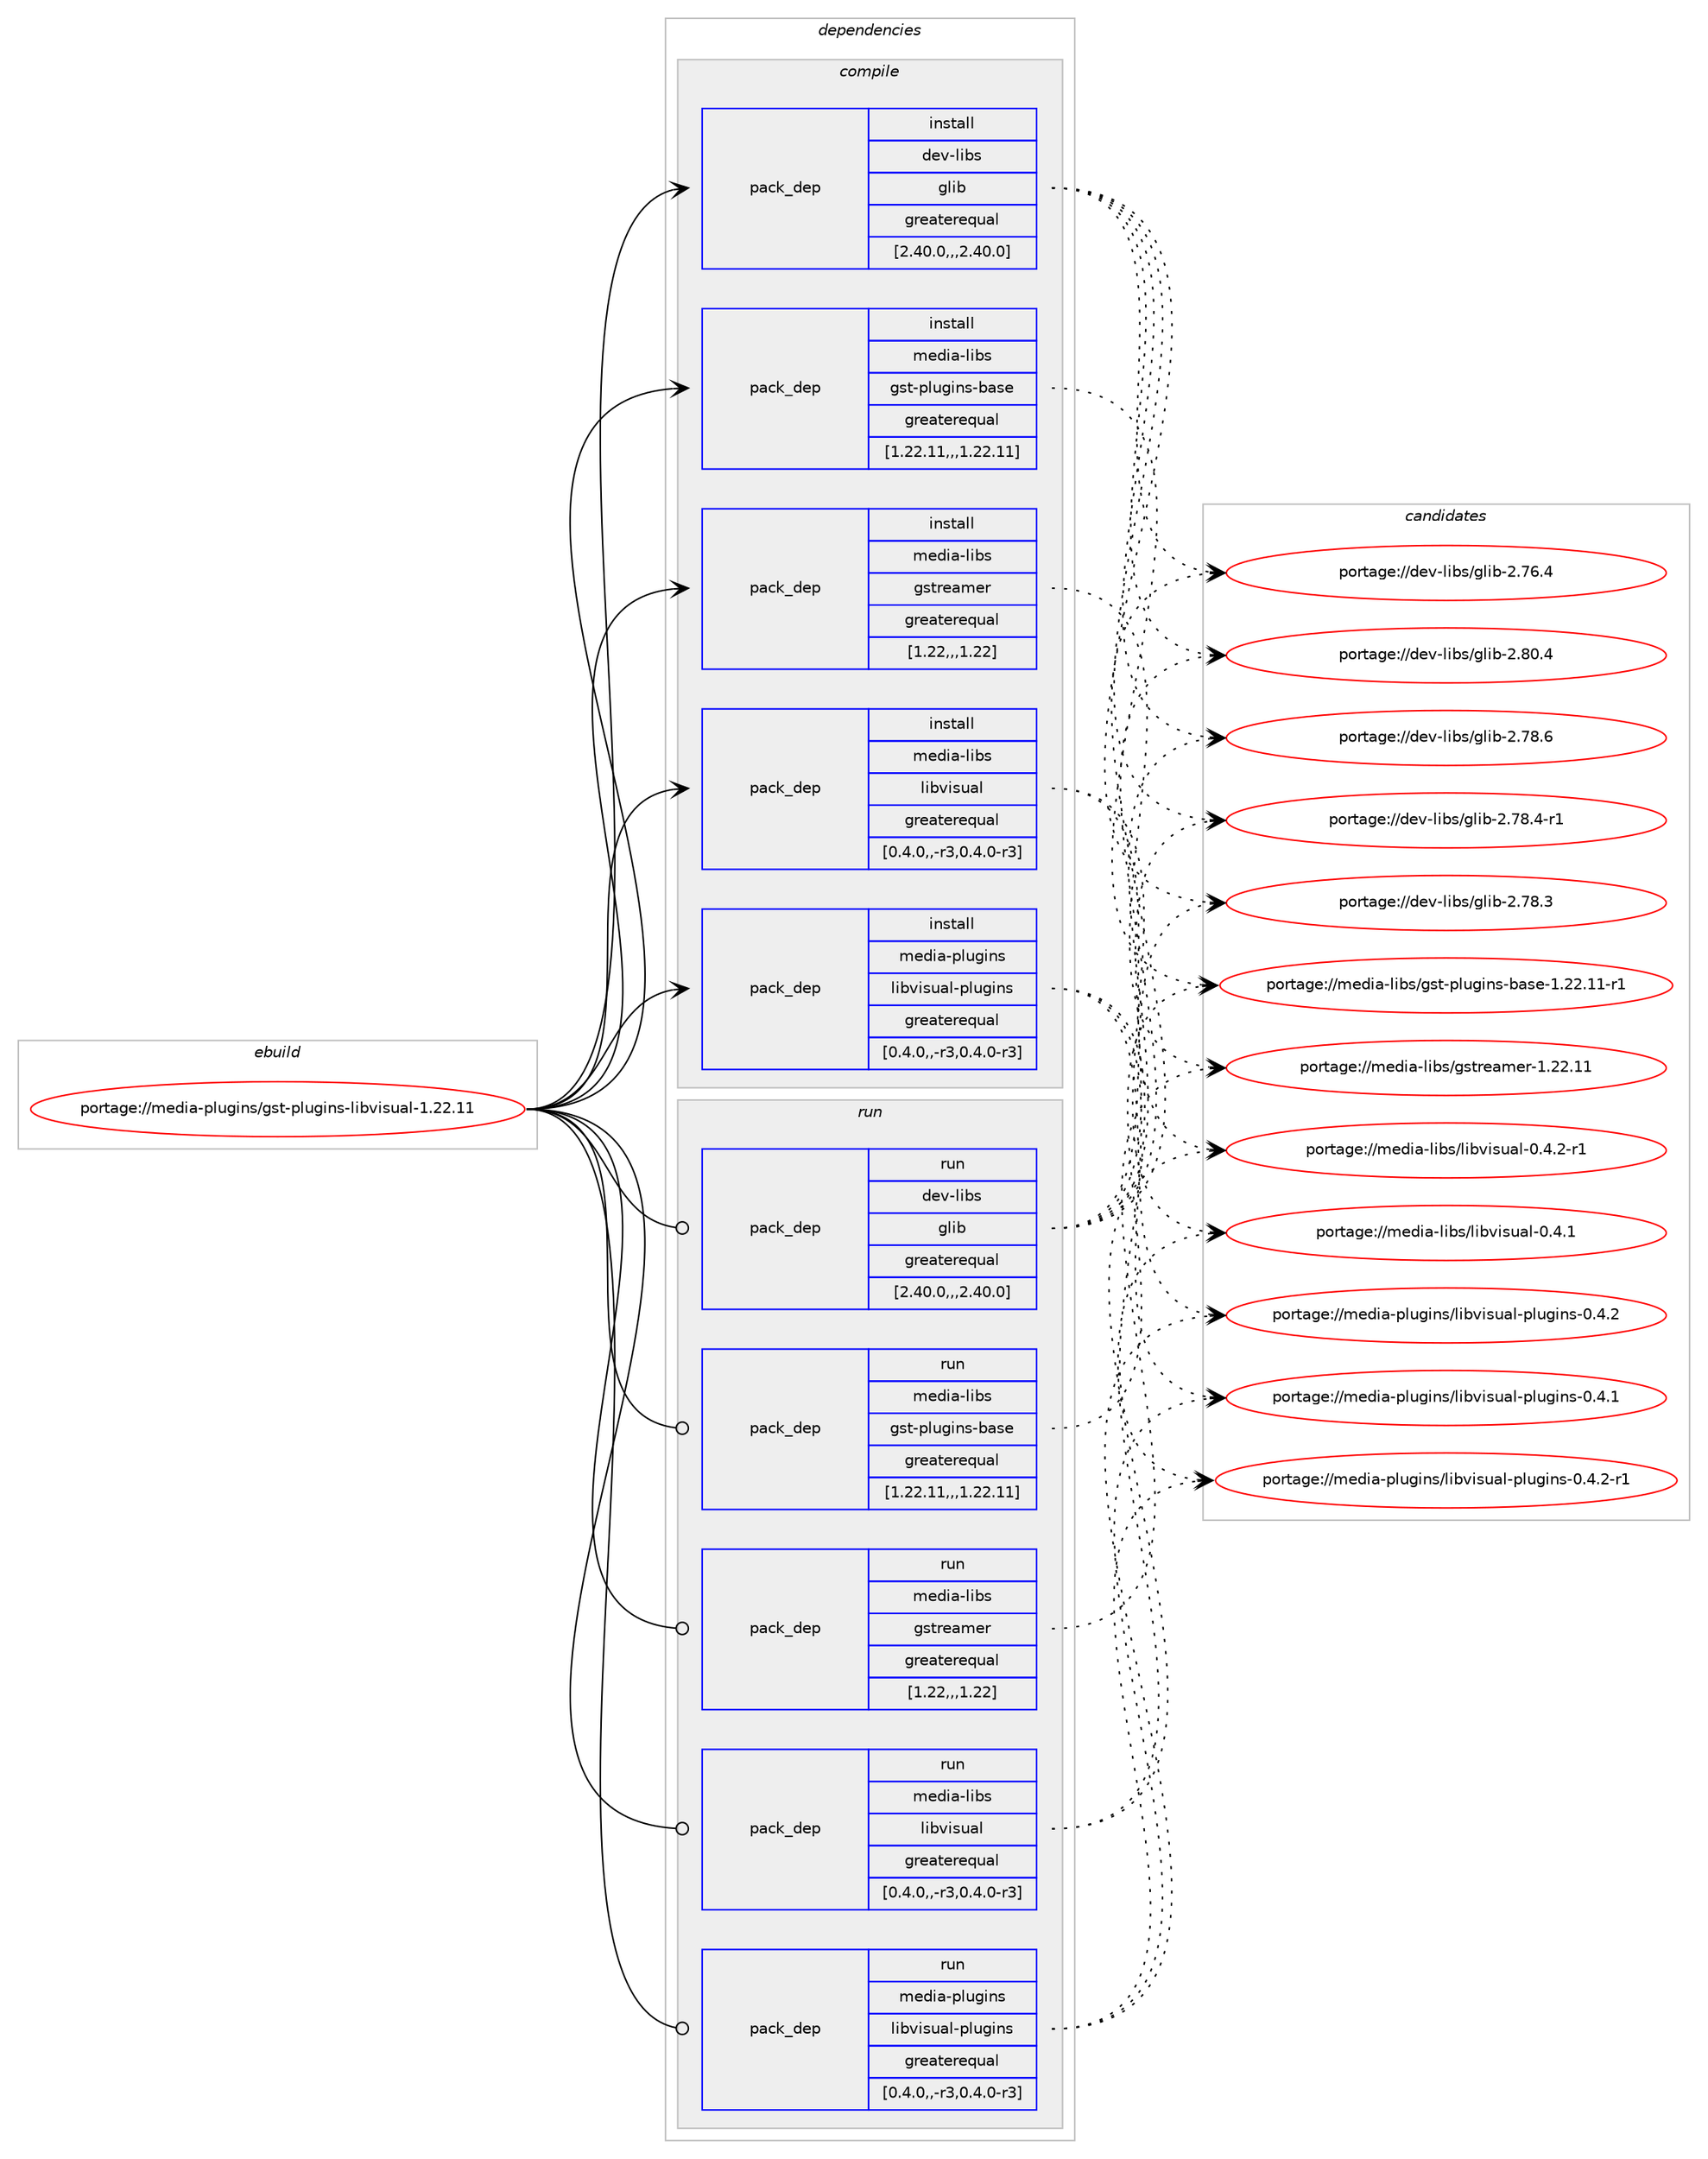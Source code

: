 digraph prolog {

# *************
# Graph options
# *************

newrank=true;
concentrate=true;
compound=true;
graph [rankdir=LR,fontname=Helvetica,fontsize=10,ranksep=1.5];#, ranksep=2.5, nodesep=0.2];
edge  [arrowhead=vee];
node  [fontname=Helvetica,fontsize=10];

# **********
# The ebuild
# **********

subgraph cluster_leftcol {
color=gray;
label=<<i>ebuild</i>>;
id [label="portage://media-plugins/gst-plugins-libvisual-1.22.11", color=red, width=4, href="../media-plugins/gst-plugins-libvisual-1.22.11.svg"];
}

# ****************
# The dependencies
# ****************

subgraph cluster_midcol {
color=gray;
label=<<i>dependencies</i>>;
subgraph cluster_compile {
fillcolor="#eeeeee";
style=filled;
label=<<i>compile</i>>;
subgraph pack600482 {
dependency818572 [label=<<TABLE BORDER="0" CELLBORDER="1" CELLSPACING="0" CELLPADDING="4" WIDTH="220"><TR><TD ROWSPAN="6" CELLPADDING="30">pack_dep</TD></TR><TR><TD WIDTH="110">install</TD></TR><TR><TD>dev-libs</TD></TR><TR><TD>glib</TD></TR><TR><TD>greaterequal</TD></TR><TR><TD>[2.40.0,,,2.40.0]</TD></TR></TABLE>>, shape=none, color=blue];
}
id:e -> dependency818572:w [weight=20,style="solid",arrowhead="vee"];
subgraph pack600483 {
dependency818573 [label=<<TABLE BORDER="0" CELLBORDER="1" CELLSPACING="0" CELLPADDING="4" WIDTH="220"><TR><TD ROWSPAN="6" CELLPADDING="30">pack_dep</TD></TR><TR><TD WIDTH="110">install</TD></TR><TR><TD>media-libs</TD></TR><TR><TD>gst-plugins-base</TD></TR><TR><TD>greaterequal</TD></TR><TR><TD>[1.22.11,,,1.22.11]</TD></TR></TABLE>>, shape=none, color=blue];
}
id:e -> dependency818573:w [weight=20,style="solid",arrowhead="vee"];
subgraph pack600484 {
dependency818574 [label=<<TABLE BORDER="0" CELLBORDER="1" CELLSPACING="0" CELLPADDING="4" WIDTH="220"><TR><TD ROWSPAN="6" CELLPADDING="30">pack_dep</TD></TR><TR><TD WIDTH="110">install</TD></TR><TR><TD>media-libs</TD></TR><TR><TD>gstreamer</TD></TR><TR><TD>greaterequal</TD></TR><TR><TD>[1.22,,,1.22]</TD></TR></TABLE>>, shape=none, color=blue];
}
id:e -> dependency818574:w [weight=20,style="solid",arrowhead="vee"];
subgraph pack600485 {
dependency818575 [label=<<TABLE BORDER="0" CELLBORDER="1" CELLSPACING="0" CELLPADDING="4" WIDTH="220"><TR><TD ROWSPAN="6" CELLPADDING="30">pack_dep</TD></TR><TR><TD WIDTH="110">install</TD></TR><TR><TD>media-libs</TD></TR><TR><TD>libvisual</TD></TR><TR><TD>greaterequal</TD></TR><TR><TD>[0.4.0,,-r3,0.4.0-r3]</TD></TR></TABLE>>, shape=none, color=blue];
}
id:e -> dependency818575:w [weight=20,style="solid",arrowhead="vee"];
subgraph pack600486 {
dependency818576 [label=<<TABLE BORDER="0" CELLBORDER="1" CELLSPACING="0" CELLPADDING="4" WIDTH="220"><TR><TD ROWSPAN="6" CELLPADDING="30">pack_dep</TD></TR><TR><TD WIDTH="110">install</TD></TR><TR><TD>media-plugins</TD></TR><TR><TD>libvisual-plugins</TD></TR><TR><TD>greaterequal</TD></TR><TR><TD>[0.4.0,,-r3,0.4.0-r3]</TD></TR></TABLE>>, shape=none, color=blue];
}
id:e -> dependency818576:w [weight=20,style="solid",arrowhead="vee"];
}
subgraph cluster_compileandrun {
fillcolor="#eeeeee";
style=filled;
label=<<i>compile and run</i>>;
}
subgraph cluster_run {
fillcolor="#eeeeee";
style=filled;
label=<<i>run</i>>;
subgraph pack600487 {
dependency818577 [label=<<TABLE BORDER="0" CELLBORDER="1" CELLSPACING="0" CELLPADDING="4" WIDTH="220"><TR><TD ROWSPAN="6" CELLPADDING="30">pack_dep</TD></TR><TR><TD WIDTH="110">run</TD></TR><TR><TD>dev-libs</TD></TR><TR><TD>glib</TD></TR><TR><TD>greaterequal</TD></TR><TR><TD>[2.40.0,,,2.40.0]</TD></TR></TABLE>>, shape=none, color=blue];
}
id:e -> dependency818577:w [weight=20,style="solid",arrowhead="odot"];
subgraph pack600488 {
dependency818578 [label=<<TABLE BORDER="0" CELLBORDER="1" CELLSPACING="0" CELLPADDING="4" WIDTH="220"><TR><TD ROWSPAN="6" CELLPADDING="30">pack_dep</TD></TR><TR><TD WIDTH="110">run</TD></TR><TR><TD>media-libs</TD></TR><TR><TD>gst-plugins-base</TD></TR><TR><TD>greaterequal</TD></TR><TR><TD>[1.22.11,,,1.22.11]</TD></TR></TABLE>>, shape=none, color=blue];
}
id:e -> dependency818578:w [weight=20,style="solid",arrowhead="odot"];
subgraph pack600489 {
dependency818579 [label=<<TABLE BORDER="0" CELLBORDER="1" CELLSPACING="0" CELLPADDING="4" WIDTH="220"><TR><TD ROWSPAN="6" CELLPADDING="30">pack_dep</TD></TR><TR><TD WIDTH="110">run</TD></TR><TR><TD>media-libs</TD></TR><TR><TD>gstreamer</TD></TR><TR><TD>greaterequal</TD></TR><TR><TD>[1.22,,,1.22]</TD></TR></TABLE>>, shape=none, color=blue];
}
id:e -> dependency818579:w [weight=20,style="solid",arrowhead="odot"];
subgraph pack600490 {
dependency818580 [label=<<TABLE BORDER="0" CELLBORDER="1" CELLSPACING="0" CELLPADDING="4" WIDTH="220"><TR><TD ROWSPAN="6" CELLPADDING="30">pack_dep</TD></TR><TR><TD WIDTH="110">run</TD></TR><TR><TD>media-libs</TD></TR><TR><TD>libvisual</TD></TR><TR><TD>greaterequal</TD></TR><TR><TD>[0.4.0,,-r3,0.4.0-r3]</TD></TR></TABLE>>, shape=none, color=blue];
}
id:e -> dependency818580:w [weight=20,style="solid",arrowhead="odot"];
subgraph pack600491 {
dependency818581 [label=<<TABLE BORDER="0" CELLBORDER="1" CELLSPACING="0" CELLPADDING="4" WIDTH="220"><TR><TD ROWSPAN="6" CELLPADDING="30">pack_dep</TD></TR><TR><TD WIDTH="110">run</TD></TR><TR><TD>media-plugins</TD></TR><TR><TD>libvisual-plugins</TD></TR><TR><TD>greaterequal</TD></TR><TR><TD>[0.4.0,,-r3,0.4.0-r3]</TD></TR></TABLE>>, shape=none, color=blue];
}
id:e -> dependency818581:w [weight=20,style="solid",arrowhead="odot"];
}
}

# **************
# The candidates
# **************

subgraph cluster_choices {
rank=same;
color=gray;
label=<<i>candidates</i>>;

subgraph choice600482 {
color=black;
nodesep=1;
choice1001011184510810598115471031081059845504656484652 [label="portage://dev-libs/glib-2.80.4", color=red, width=4,href="../dev-libs/glib-2.80.4.svg"];
choice1001011184510810598115471031081059845504655564654 [label="portage://dev-libs/glib-2.78.6", color=red, width=4,href="../dev-libs/glib-2.78.6.svg"];
choice10010111845108105981154710310810598455046555646524511449 [label="portage://dev-libs/glib-2.78.4-r1", color=red, width=4,href="../dev-libs/glib-2.78.4-r1.svg"];
choice1001011184510810598115471031081059845504655564651 [label="portage://dev-libs/glib-2.78.3", color=red, width=4,href="../dev-libs/glib-2.78.3.svg"];
choice1001011184510810598115471031081059845504655544652 [label="portage://dev-libs/glib-2.76.4", color=red, width=4,href="../dev-libs/glib-2.76.4.svg"];
dependency818572:e -> choice1001011184510810598115471031081059845504656484652:w [style=dotted,weight="100"];
dependency818572:e -> choice1001011184510810598115471031081059845504655564654:w [style=dotted,weight="100"];
dependency818572:e -> choice10010111845108105981154710310810598455046555646524511449:w [style=dotted,weight="100"];
dependency818572:e -> choice1001011184510810598115471031081059845504655564651:w [style=dotted,weight="100"];
dependency818572:e -> choice1001011184510810598115471031081059845504655544652:w [style=dotted,weight="100"];
}
subgraph choice600483 {
color=black;
nodesep=1;
choice109101100105974510810598115471031151164511210811710310511011545989711510145494650504649494511449 [label="portage://media-libs/gst-plugins-base-1.22.11-r1", color=red, width=4,href="../media-libs/gst-plugins-base-1.22.11-r1.svg"];
dependency818573:e -> choice109101100105974510810598115471031151164511210811710310511011545989711510145494650504649494511449:w [style=dotted,weight="100"];
}
subgraph choice600484 {
color=black;
nodesep=1;
choice10910110010597451081059811547103115116114101971091011144549465050464949 [label="portage://media-libs/gstreamer-1.22.11", color=red, width=4,href="../media-libs/gstreamer-1.22.11.svg"];
dependency818574:e -> choice10910110010597451081059811547103115116114101971091011144549465050464949:w [style=dotted,weight="100"];
}
subgraph choice600485 {
color=black;
nodesep=1;
choice1091011001059745108105981154710810598118105115117971084548465246504511449 [label="portage://media-libs/libvisual-0.4.2-r1", color=red, width=4,href="../media-libs/libvisual-0.4.2-r1.svg"];
choice109101100105974510810598115471081059811810511511797108454846524649 [label="portage://media-libs/libvisual-0.4.1", color=red, width=4,href="../media-libs/libvisual-0.4.1.svg"];
dependency818575:e -> choice1091011001059745108105981154710810598118105115117971084548465246504511449:w [style=dotted,weight="100"];
dependency818575:e -> choice109101100105974510810598115471081059811810511511797108454846524649:w [style=dotted,weight="100"];
}
subgraph choice600486 {
color=black;
nodesep=1;
choice1091011001059745112108117103105110115471081059811810511511797108451121081171031051101154548465246504511449 [label="portage://media-plugins/libvisual-plugins-0.4.2-r1", color=red, width=4,href="../media-plugins/libvisual-plugins-0.4.2-r1.svg"];
choice109101100105974511210811710310511011547108105981181051151179710845112108117103105110115454846524650 [label="portage://media-plugins/libvisual-plugins-0.4.2", color=red, width=4,href="../media-plugins/libvisual-plugins-0.4.2.svg"];
choice109101100105974511210811710310511011547108105981181051151179710845112108117103105110115454846524649 [label="portage://media-plugins/libvisual-plugins-0.4.1", color=red, width=4,href="../media-plugins/libvisual-plugins-0.4.1.svg"];
dependency818576:e -> choice1091011001059745112108117103105110115471081059811810511511797108451121081171031051101154548465246504511449:w [style=dotted,weight="100"];
dependency818576:e -> choice109101100105974511210811710310511011547108105981181051151179710845112108117103105110115454846524650:w [style=dotted,weight="100"];
dependency818576:e -> choice109101100105974511210811710310511011547108105981181051151179710845112108117103105110115454846524649:w [style=dotted,weight="100"];
}
subgraph choice600487 {
color=black;
nodesep=1;
choice1001011184510810598115471031081059845504656484652 [label="portage://dev-libs/glib-2.80.4", color=red, width=4,href="../dev-libs/glib-2.80.4.svg"];
choice1001011184510810598115471031081059845504655564654 [label="portage://dev-libs/glib-2.78.6", color=red, width=4,href="../dev-libs/glib-2.78.6.svg"];
choice10010111845108105981154710310810598455046555646524511449 [label="portage://dev-libs/glib-2.78.4-r1", color=red, width=4,href="../dev-libs/glib-2.78.4-r1.svg"];
choice1001011184510810598115471031081059845504655564651 [label="portage://dev-libs/glib-2.78.3", color=red, width=4,href="../dev-libs/glib-2.78.3.svg"];
choice1001011184510810598115471031081059845504655544652 [label="portage://dev-libs/glib-2.76.4", color=red, width=4,href="../dev-libs/glib-2.76.4.svg"];
dependency818577:e -> choice1001011184510810598115471031081059845504656484652:w [style=dotted,weight="100"];
dependency818577:e -> choice1001011184510810598115471031081059845504655564654:w [style=dotted,weight="100"];
dependency818577:e -> choice10010111845108105981154710310810598455046555646524511449:w [style=dotted,weight="100"];
dependency818577:e -> choice1001011184510810598115471031081059845504655564651:w [style=dotted,weight="100"];
dependency818577:e -> choice1001011184510810598115471031081059845504655544652:w [style=dotted,weight="100"];
}
subgraph choice600488 {
color=black;
nodesep=1;
choice109101100105974510810598115471031151164511210811710310511011545989711510145494650504649494511449 [label="portage://media-libs/gst-plugins-base-1.22.11-r1", color=red, width=4,href="../media-libs/gst-plugins-base-1.22.11-r1.svg"];
dependency818578:e -> choice109101100105974510810598115471031151164511210811710310511011545989711510145494650504649494511449:w [style=dotted,weight="100"];
}
subgraph choice600489 {
color=black;
nodesep=1;
choice10910110010597451081059811547103115116114101971091011144549465050464949 [label="portage://media-libs/gstreamer-1.22.11", color=red, width=4,href="../media-libs/gstreamer-1.22.11.svg"];
dependency818579:e -> choice10910110010597451081059811547103115116114101971091011144549465050464949:w [style=dotted,weight="100"];
}
subgraph choice600490 {
color=black;
nodesep=1;
choice1091011001059745108105981154710810598118105115117971084548465246504511449 [label="portage://media-libs/libvisual-0.4.2-r1", color=red, width=4,href="../media-libs/libvisual-0.4.2-r1.svg"];
choice109101100105974510810598115471081059811810511511797108454846524649 [label="portage://media-libs/libvisual-0.4.1", color=red, width=4,href="../media-libs/libvisual-0.4.1.svg"];
dependency818580:e -> choice1091011001059745108105981154710810598118105115117971084548465246504511449:w [style=dotted,weight="100"];
dependency818580:e -> choice109101100105974510810598115471081059811810511511797108454846524649:w [style=dotted,weight="100"];
}
subgraph choice600491 {
color=black;
nodesep=1;
choice1091011001059745112108117103105110115471081059811810511511797108451121081171031051101154548465246504511449 [label="portage://media-plugins/libvisual-plugins-0.4.2-r1", color=red, width=4,href="../media-plugins/libvisual-plugins-0.4.2-r1.svg"];
choice109101100105974511210811710310511011547108105981181051151179710845112108117103105110115454846524650 [label="portage://media-plugins/libvisual-plugins-0.4.2", color=red, width=4,href="../media-plugins/libvisual-plugins-0.4.2.svg"];
choice109101100105974511210811710310511011547108105981181051151179710845112108117103105110115454846524649 [label="portage://media-plugins/libvisual-plugins-0.4.1", color=red, width=4,href="../media-plugins/libvisual-plugins-0.4.1.svg"];
dependency818581:e -> choice1091011001059745112108117103105110115471081059811810511511797108451121081171031051101154548465246504511449:w [style=dotted,weight="100"];
dependency818581:e -> choice109101100105974511210811710310511011547108105981181051151179710845112108117103105110115454846524650:w [style=dotted,weight="100"];
dependency818581:e -> choice109101100105974511210811710310511011547108105981181051151179710845112108117103105110115454846524649:w [style=dotted,weight="100"];
}
}

}
